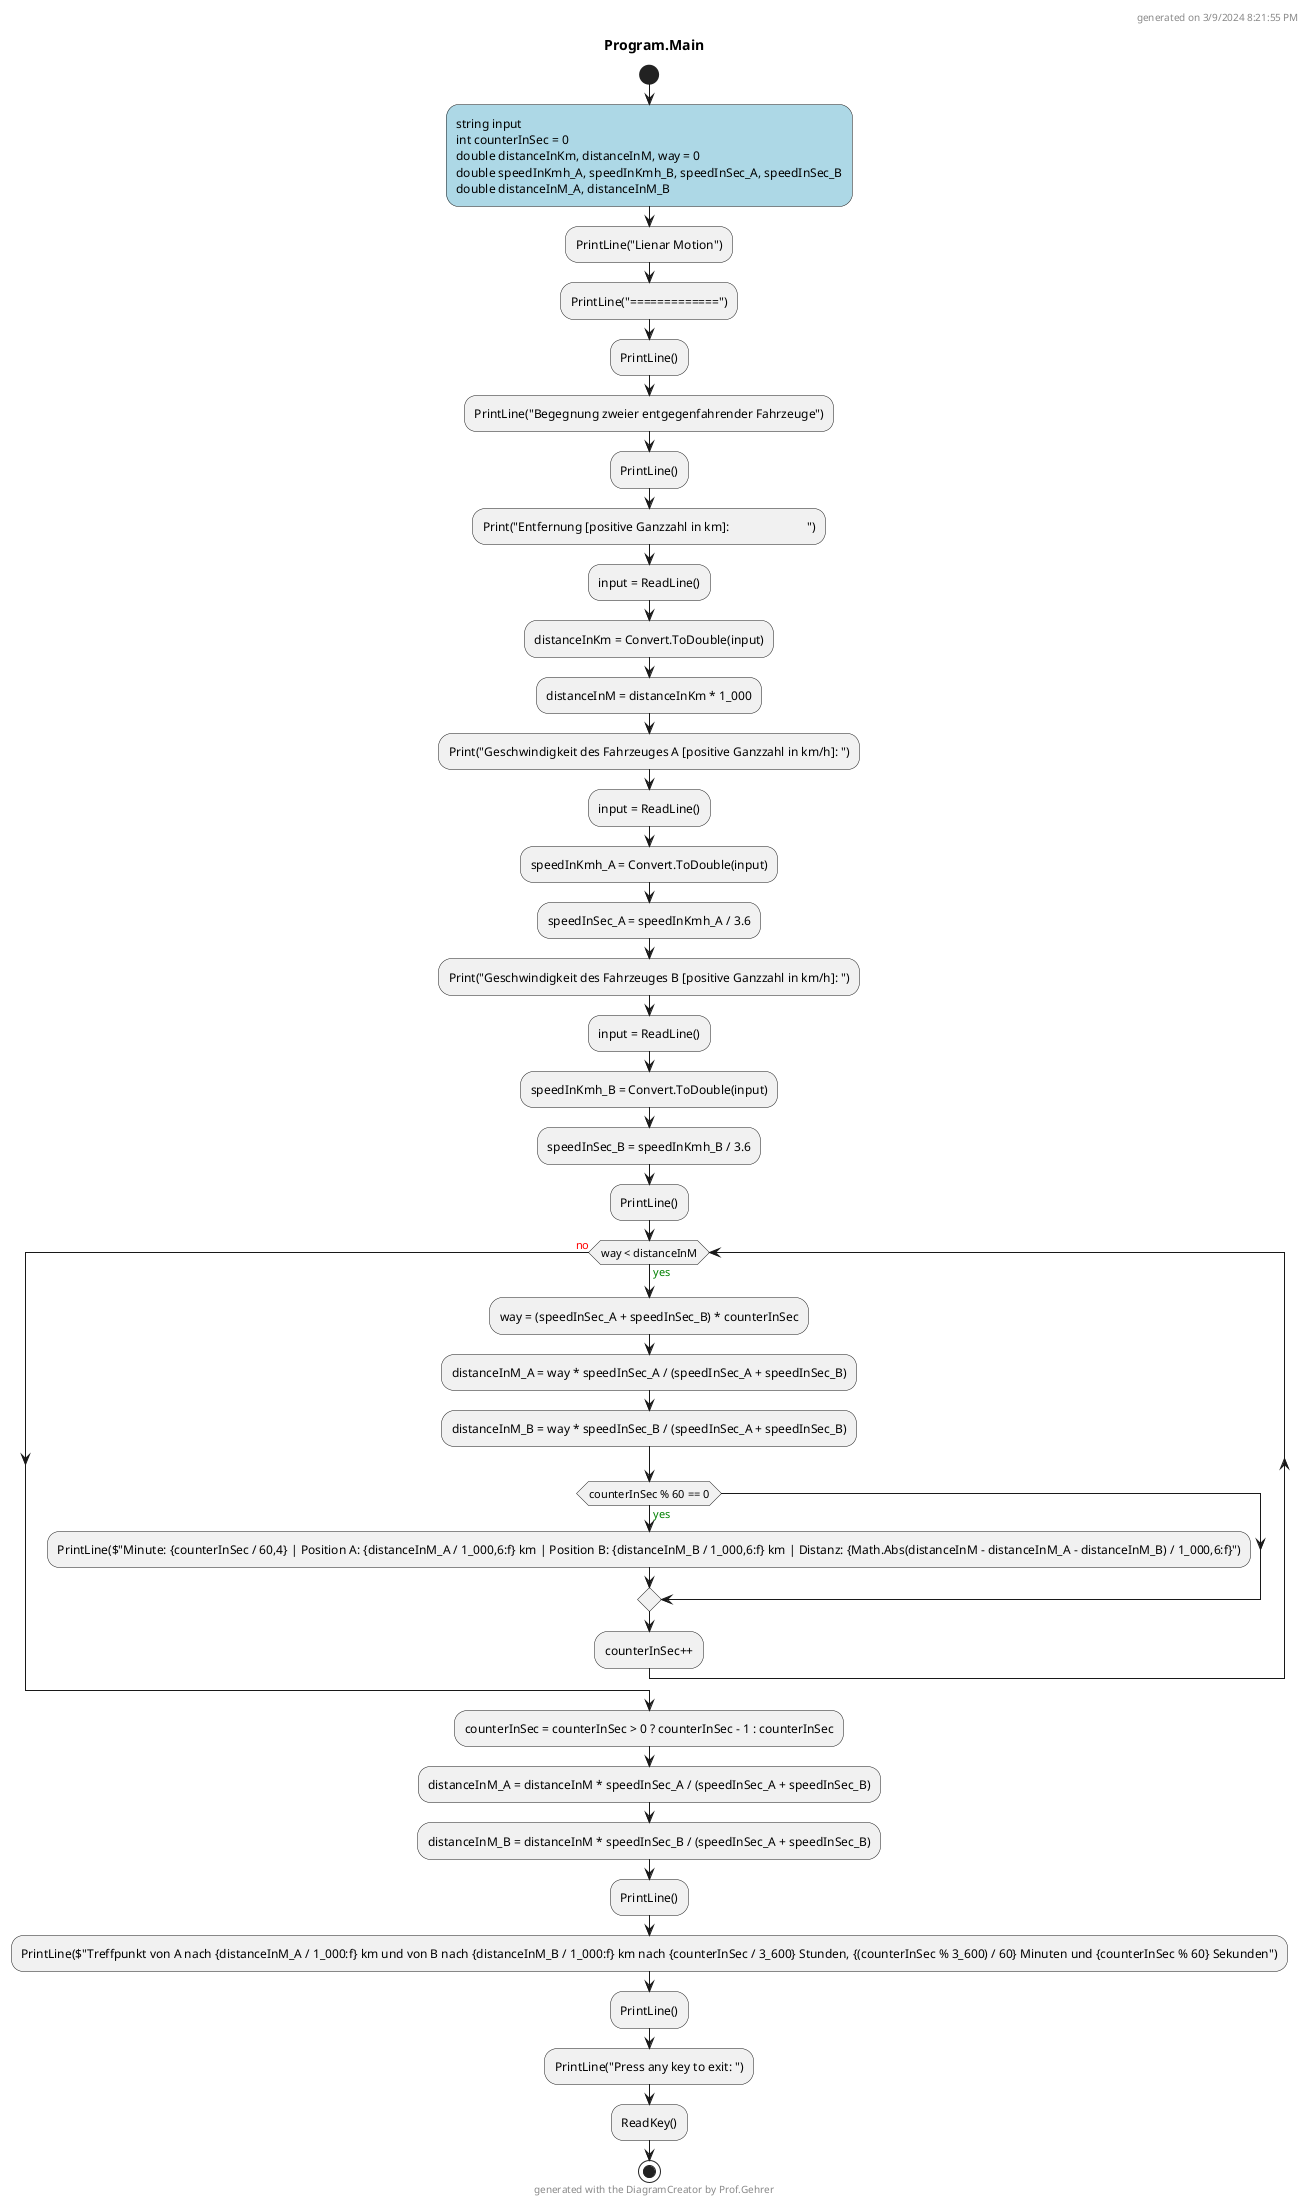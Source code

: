 @startuml Program.Main
header
generated on 3/9/2024 8:21:55 PM
end header
title Program.Main
start
#LightBlue:string input
int counterInSec = 0
double distanceInKm, distanceInM, way = 0
double speedInKmh_A, speedInKmh_B, speedInSec_A, speedInSec_B
double distanceInM_A, distanceInM_B;
:PrintLine("Lienar Motion");
:PrintLine("=============");
:PrintLine();
:PrintLine("Begegnung zweier entgegenfahrender Fahrzeuge");
:PrintLine();
:Print("Entfernung [positive Ganzzahl in km]:                         ");
:input = ReadLine();
:distanceInKm = Convert.ToDouble(input);
:distanceInM = distanceInKm * 1_000;
:Print("Geschwindigkeit des Fahrzeuges A [positive Ganzzahl in km/h]: ");
:input = ReadLine();
:speedInKmh_A = Convert.ToDouble(input);
:speedInSec_A = speedInKmh_A / 3.6;
:Print("Geschwindigkeit des Fahrzeuges B [positive Ganzzahl in km/h]: ");
:input = ReadLine();
:speedInKmh_B = Convert.ToDouble(input);
:speedInSec_B = speedInKmh_B / 3.6;
:PrintLine();
while (way < distanceInM) is (<color:green>yes)
    :way = (speedInSec_A + speedInSec_B) * counterInSec;
    :distanceInM_A = way * speedInSec_A / (speedInSec_A + speedInSec_B);
    :distanceInM_B = way * speedInSec_B / (speedInSec_A + speedInSec_B);
    if (counterInSec % 60 == 0) then (<color:green>yes)
        :PrintLine($"Minute: {counterInSec / 60,4} | Position A: {distanceInM_A / 1_000,6:f} km | Position B: {distanceInM_B / 1_000,6:f} km | Distanz: {Math.Abs(distanceInM - distanceInM_A - distanceInM_B) / 1_000,6:f}");
    endif
    :counterInSec++;
endwhile (<color:red>no)
:counterInSec = counterInSec > 0 ? counterInSec - 1 : counterInSec;
:distanceInM_A = distanceInM * speedInSec_A / (speedInSec_A + speedInSec_B);
:distanceInM_B = distanceInM * speedInSec_B / (speedInSec_A + speedInSec_B);
:PrintLine();
:PrintLine($"Treffpunkt von A nach {distanceInM_A / 1_000:f} km und von B nach {distanceInM_B / 1_000:f} km nach {counterInSec / 3_600} Stunden, {(counterInSec % 3_600) / 60} Minuten und {counterInSec % 60} Sekunden");
:PrintLine();
:PrintLine("Press any key to exit: ");
:ReadKey();
footer
generated with the DiagramCreator by Prof.Gehrer
end footer
stop
@enduml
